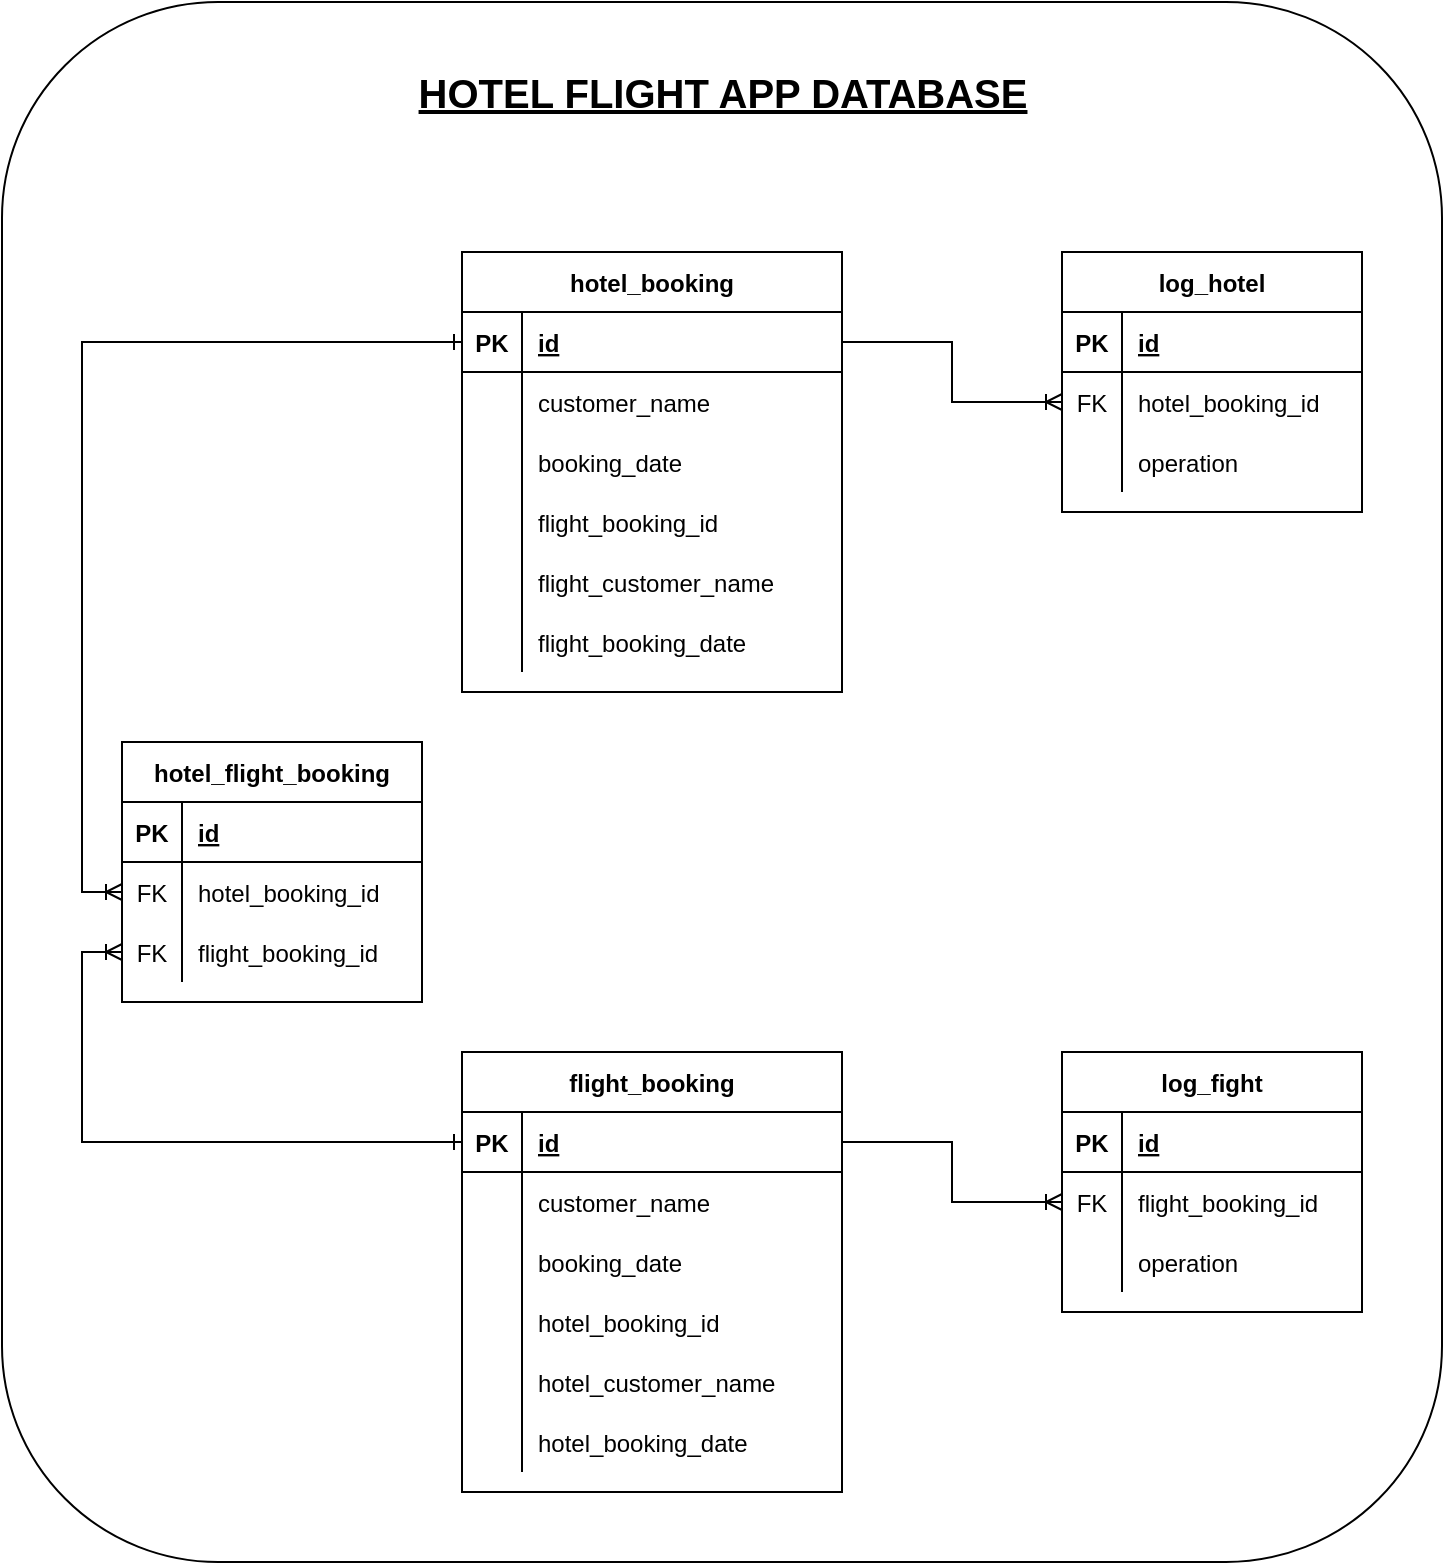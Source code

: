 <mxfile version="21.2.1" type="device">
  <diagram id="R2lEEEUBdFMjLlhIrx00" name="Page-1">
    <mxGraphModel dx="794" dy="848" grid="1" gridSize="10" guides="1" tooltips="1" connect="1" arrows="1" fold="1" page="1" pageScale="1" pageWidth="850" pageHeight="1100" math="0" shadow="0" extFonts="Permanent Marker^https://fonts.googleapis.com/css?family=Permanent+Marker">
      <root>
        <mxCell id="0" />
        <mxCell id="1" parent="0" />
        <mxCell id="snCIVhJTaZTp71PO94so-94" value="" style="rounded=1;whiteSpace=wrap;html=1;" vertex="1" parent="1">
          <mxGeometry x="65" y="70" width="720" height="780" as="geometry" />
        </mxCell>
        <mxCell id="snCIVhJTaZTp71PO94so-22" value="log_fight" style="shape=table;startSize=30;container=1;collapsible=1;childLayout=tableLayout;fixedRows=1;rowLines=0;fontStyle=1;align=center;resizeLast=1;" vertex="1" parent="1">
          <mxGeometry x="595" y="595" width="150" height="130" as="geometry" />
        </mxCell>
        <mxCell id="snCIVhJTaZTp71PO94so-23" value="" style="shape=partialRectangle;collapsible=0;dropTarget=0;pointerEvents=0;fillColor=none;points=[[0,0.5],[1,0.5]];portConstraint=eastwest;top=0;left=0;right=0;bottom=1;" vertex="1" parent="snCIVhJTaZTp71PO94so-22">
          <mxGeometry y="30" width="150" height="30" as="geometry" />
        </mxCell>
        <mxCell id="snCIVhJTaZTp71PO94so-24" value="PK" style="shape=partialRectangle;overflow=hidden;connectable=0;fillColor=none;top=0;left=0;bottom=0;right=0;fontStyle=1;" vertex="1" parent="snCIVhJTaZTp71PO94so-23">
          <mxGeometry width="30" height="30" as="geometry">
            <mxRectangle width="30" height="30" as="alternateBounds" />
          </mxGeometry>
        </mxCell>
        <mxCell id="snCIVhJTaZTp71PO94so-25" value="id" style="shape=partialRectangle;overflow=hidden;connectable=0;fillColor=none;top=0;left=0;bottom=0;right=0;align=left;spacingLeft=6;fontStyle=5;" vertex="1" parent="snCIVhJTaZTp71PO94so-23">
          <mxGeometry x="30" width="120" height="30" as="geometry">
            <mxRectangle width="120" height="30" as="alternateBounds" />
          </mxGeometry>
        </mxCell>
        <mxCell id="snCIVhJTaZTp71PO94so-26" value="" style="shape=partialRectangle;collapsible=0;dropTarget=0;pointerEvents=0;fillColor=none;points=[[0,0.5],[1,0.5]];portConstraint=eastwest;top=0;left=0;right=0;bottom=0;" vertex="1" parent="snCIVhJTaZTp71PO94so-22">
          <mxGeometry y="60" width="150" height="30" as="geometry" />
        </mxCell>
        <mxCell id="snCIVhJTaZTp71PO94so-27" value="FK" style="shape=partialRectangle;overflow=hidden;connectable=0;fillColor=none;top=0;left=0;bottom=0;right=0;" vertex="1" parent="snCIVhJTaZTp71PO94so-26">
          <mxGeometry width="30" height="30" as="geometry">
            <mxRectangle width="30" height="30" as="alternateBounds" />
          </mxGeometry>
        </mxCell>
        <mxCell id="snCIVhJTaZTp71PO94so-28" value="flight_booking_id" style="shape=partialRectangle;overflow=hidden;connectable=0;fillColor=none;top=0;left=0;bottom=0;right=0;align=left;spacingLeft=6;" vertex="1" parent="snCIVhJTaZTp71PO94so-26">
          <mxGeometry x="30" width="120" height="30" as="geometry">
            <mxRectangle width="120" height="30" as="alternateBounds" />
          </mxGeometry>
        </mxCell>
        <mxCell id="snCIVhJTaZTp71PO94so-29" value="" style="shape=partialRectangle;collapsible=0;dropTarget=0;pointerEvents=0;fillColor=none;points=[[0,0.5],[1,0.5]];portConstraint=eastwest;top=0;left=0;right=0;bottom=0;" vertex="1" parent="snCIVhJTaZTp71PO94so-22">
          <mxGeometry y="90" width="150" height="30" as="geometry" />
        </mxCell>
        <mxCell id="snCIVhJTaZTp71PO94so-30" value="" style="shape=partialRectangle;overflow=hidden;connectable=0;fillColor=none;top=0;left=0;bottom=0;right=0;" vertex="1" parent="snCIVhJTaZTp71PO94so-29">
          <mxGeometry width="30" height="30" as="geometry">
            <mxRectangle width="30" height="30" as="alternateBounds" />
          </mxGeometry>
        </mxCell>
        <mxCell id="snCIVhJTaZTp71PO94so-31" value="operation" style="shape=partialRectangle;overflow=hidden;connectable=0;fillColor=none;top=0;left=0;bottom=0;right=0;align=left;spacingLeft=6;" vertex="1" parent="snCIVhJTaZTp71PO94so-29">
          <mxGeometry x="30" width="120" height="30" as="geometry">
            <mxRectangle width="120" height="30" as="alternateBounds" />
          </mxGeometry>
        </mxCell>
        <mxCell id="snCIVhJTaZTp71PO94so-32" value="flight_booking" style="shape=table;startSize=30;container=1;collapsible=1;childLayout=tableLayout;fixedRows=1;rowLines=0;fontStyle=1;align=center;resizeLast=1;" vertex="1" parent="1">
          <mxGeometry x="295" y="595" width="190" height="220" as="geometry" />
        </mxCell>
        <mxCell id="snCIVhJTaZTp71PO94so-33" value="" style="shape=partialRectangle;collapsible=0;dropTarget=0;pointerEvents=0;fillColor=none;points=[[0,0.5],[1,0.5]];portConstraint=eastwest;top=0;left=0;right=0;bottom=1;" vertex="1" parent="snCIVhJTaZTp71PO94so-32">
          <mxGeometry y="30" width="190" height="30" as="geometry" />
        </mxCell>
        <mxCell id="snCIVhJTaZTp71PO94so-34" value="PK" style="shape=partialRectangle;overflow=hidden;connectable=0;fillColor=none;top=0;left=0;bottom=0;right=0;fontStyle=1;" vertex="1" parent="snCIVhJTaZTp71PO94so-33">
          <mxGeometry width="30" height="30" as="geometry">
            <mxRectangle width="30" height="30" as="alternateBounds" />
          </mxGeometry>
        </mxCell>
        <mxCell id="snCIVhJTaZTp71PO94so-35" value="id" style="shape=partialRectangle;overflow=hidden;connectable=0;fillColor=none;top=0;left=0;bottom=0;right=0;align=left;spacingLeft=6;fontStyle=5;" vertex="1" parent="snCIVhJTaZTp71PO94so-33">
          <mxGeometry x="30" width="160" height="30" as="geometry">
            <mxRectangle width="160" height="30" as="alternateBounds" />
          </mxGeometry>
        </mxCell>
        <mxCell id="snCIVhJTaZTp71PO94so-36" value="" style="shape=partialRectangle;collapsible=0;dropTarget=0;pointerEvents=0;fillColor=none;points=[[0,0.5],[1,0.5]];portConstraint=eastwest;top=0;left=0;right=0;bottom=0;" vertex="1" parent="snCIVhJTaZTp71PO94so-32">
          <mxGeometry y="60" width="190" height="30" as="geometry" />
        </mxCell>
        <mxCell id="snCIVhJTaZTp71PO94so-37" value="" style="shape=partialRectangle;overflow=hidden;connectable=0;fillColor=none;top=0;left=0;bottom=0;right=0;" vertex="1" parent="snCIVhJTaZTp71PO94so-36">
          <mxGeometry width="30" height="30" as="geometry">
            <mxRectangle width="30" height="30" as="alternateBounds" />
          </mxGeometry>
        </mxCell>
        <mxCell id="snCIVhJTaZTp71PO94so-38" value="customer_name" style="shape=partialRectangle;overflow=hidden;connectable=0;fillColor=none;top=0;left=0;bottom=0;right=0;align=left;spacingLeft=6;" vertex="1" parent="snCIVhJTaZTp71PO94so-36">
          <mxGeometry x="30" width="160" height="30" as="geometry">
            <mxRectangle width="160" height="30" as="alternateBounds" />
          </mxGeometry>
        </mxCell>
        <mxCell id="snCIVhJTaZTp71PO94so-39" style="shape=partialRectangle;collapsible=0;dropTarget=0;pointerEvents=0;fillColor=none;points=[[0,0.5],[1,0.5]];portConstraint=eastwest;top=0;left=0;right=0;bottom=0;" vertex="1" parent="snCIVhJTaZTp71PO94so-32">
          <mxGeometry y="90" width="190" height="30" as="geometry" />
        </mxCell>
        <mxCell id="snCIVhJTaZTp71PO94so-40" style="shape=partialRectangle;overflow=hidden;connectable=0;fillColor=none;top=0;left=0;bottom=0;right=0;" vertex="1" parent="snCIVhJTaZTp71PO94so-39">
          <mxGeometry width="30" height="30" as="geometry">
            <mxRectangle width="30" height="30" as="alternateBounds" />
          </mxGeometry>
        </mxCell>
        <mxCell id="snCIVhJTaZTp71PO94so-41" value="booking_date" style="shape=partialRectangle;overflow=hidden;connectable=0;fillColor=none;top=0;left=0;bottom=0;right=0;align=left;spacingLeft=6;" vertex="1" parent="snCIVhJTaZTp71PO94so-39">
          <mxGeometry x="30" width="160" height="30" as="geometry">
            <mxRectangle width="160" height="30" as="alternateBounds" />
          </mxGeometry>
        </mxCell>
        <mxCell id="snCIVhJTaZTp71PO94so-42" style="shape=partialRectangle;collapsible=0;dropTarget=0;pointerEvents=0;fillColor=none;points=[[0,0.5],[1,0.5]];portConstraint=eastwest;top=0;left=0;right=0;bottom=0;" vertex="1" parent="snCIVhJTaZTp71PO94so-32">
          <mxGeometry y="120" width="190" height="30" as="geometry" />
        </mxCell>
        <mxCell id="snCIVhJTaZTp71PO94so-43" style="shape=partialRectangle;overflow=hidden;connectable=0;fillColor=none;top=0;left=0;bottom=0;right=0;" vertex="1" parent="snCIVhJTaZTp71PO94so-42">
          <mxGeometry width="30" height="30" as="geometry">
            <mxRectangle width="30" height="30" as="alternateBounds" />
          </mxGeometry>
        </mxCell>
        <mxCell id="snCIVhJTaZTp71PO94so-44" value="hotel_booking_id" style="shape=partialRectangle;overflow=hidden;connectable=0;fillColor=none;top=0;left=0;bottom=0;right=0;align=left;spacingLeft=6;" vertex="1" parent="snCIVhJTaZTp71PO94so-42">
          <mxGeometry x="30" width="160" height="30" as="geometry">
            <mxRectangle width="160" height="30" as="alternateBounds" />
          </mxGeometry>
        </mxCell>
        <mxCell id="snCIVhJTaZTp71PO94so-45" style="shape=partialRectangle;collapsible=0;dropTarget=0;pointerEvents=0;fillColor=none;points=[[0,0.5],[1,0.5]];portConstraint=eastwest;top=0;left=0;right=0;bottom=0;" vertex="1" parent="snCIVhJTaZTp71PO94so-32">
          <mxGeometry y="150" width="190" height="30" as="geometry" />
        </mxCell>
        <mxCell id="snCIVhJTaZTp71PO94so-46" style="shape=partialRectangle;overflow=hidden;connectable=0;fillColor=none;top=0;left=0;bottom=0;right=0;" vertex="1" parent="snCIVhJTaZTp71PO94so-45">
          <mxGeometry width="30" height="30" as="geometry">
            <mxRectangle width="30" height="30" as="alternateBounds" />
          </mxGeometry>
        </mxCell>
        <mxCell id="snCIVhJTaZTp71PO94so-47" value="hotel_customer_name" style="shape=partialRectangle;overflow=hidden;connectable=0;fillColor=none;top=0;left=0;bottom=0;right=0;align=left;spacingLeft=6;" vertex="1" parent="snCIVhJTaZTp71PO94so-45">
          <mxGeometry x="30" width="160" height="30" as="geometry">
            <mxRectangle width="160" height="30" as="alternateBounds" />
          </mxGeometry>
        </mxCell>
        <mxCell id="snCIVhJTaZTp71PO94so-48" style="shape=partialRectangle;collapsible=0;dropTarget=0;pointerEvents=0;fillColor=none;points=[[0,0.5],[1,0.5]];portConstraint=eastwest;top=0;left=0;right=0;bottom=0;" vertex="1" parent="snCIVhJTaZTp71PO94so-32">
          <mxGeometry y="180" width="190" height="30" as="geometry" />
        </mxCell>
        <mxCell id="snCIVhJTaZTp71PO94so-49" value="" style="shape=partialRectangle;overflow=hidden;connectable=0;fillColor=none;top=0;left=0;bottom=0;right=0;" vertex="1" parent="snCIVhJTaZTp71PO94so-48">
          <mxGeometry width="30" height="30" as="geometry">
            <mxRectangle width="30" height="30" as="alternateBounds" />
          </mxGeometry>
        </mxCell>
        <mxCell id="snCIVhJTaZTp71PO94so-50" value="hotel_booking_date" style="shape=partialRectangle;overflow=hidden;connectable=0;fillColor=none;top=0;left=0;bottom=0;right=0;align=left;spacingLeft=6;" vertex="1" parent="snCIVhJTaZTp71PO94so-48">
          <mxGeometry x="30" width="160" height="30" as="geometry">
            <mxRectangle width="160" height="30" as="alternateBounds" />
          </mxGeometry>
        </mxCell>
        <mxCell id="snCIVhJTaZTp71PO94so-51" style="edgeStyle=orthogonalEdgeStyle;rounded=0;orthogonalLoop=1;jettySize=auto;html=1;entryX=0;entryY=0.5;entryDx=0;entryDy=0;endArrow=ERoneToMany;endFill=0;" edge="1" parent="1" source="snCIVhJTaZTp71PO94so-33" target="snCIVhJTaZTp71PO94so-26">
          <mxGeometry relative="1" as="geometry" />
        </mxCell>
        <mxCell id="snCIVhJTaZTp71PO94so-52" value="log_hotel" style="shape=table;startSize=30;container=1;collapsible=1;childLayout=tableLayout;fixedRows=1;rowLines=0;fontStyle=1;align=center;resizeLast=1;" vertex="1" parent="1">
          <mxGeometry x="595" y="195" width="150" height="130" as="geometry" />
        </mxCell>
        <mxCell id="snCIVhJTaZTp71PO94so-53" value="" style="shape=partialRectangle;collapsible=0;dropTarget=0;pointerEvents=0;fillColor=none;points=[[0,0.5],[1,0.5]];portConstraint=eastwest;top=0;left=0;right=0;bottom=1;" vertex="1" parent="snCIVhJTaZTp71PO94so-52">
          <mxGeometry y="30" width="150" height="30" as="geometry" />
        </mxCell>
        <mxCell id="snCIVhJTaZTp71PO94so-54" value="PK" style="shape=partialRectangle;overflow=hidden;connectable=0;fillColor=none;top=0;left=0;bottom=0;right=0;fontStyle=1;" vertex="1" parent="snCIVhJTaZTp71PO94so-53">
          <mxGeometry width="30" height="30" as="geometry">
            <mxRectangle width="30" height="30" as="alternateBounds" />
          </mxGeometry>
        </mxCell>
        <mxCell id="snCIVhJTaZTp71PO94so-55" value="id" style="shape=partialRectangle;overflow=hidden;connectable=0;fillColor=none;top=0;left=0;bottom=0;right=0;align=left;spacingLeft=6;fontStyle=5;" vertex="1" parent="snCIVhJTaZTp71PO94so-53">
          <mxGeometry x="30" width="120" height="30" as="geometry">
            <mxRectangle width="120" height="30" as="alternateBounds" />
          </mxGeometry>
        </mxCell>
        <mxCell id="snCIVhJTaZTp71PO94so-56" value="" style="shape=partialRectangle;collapsible=0;dropTarget=0;pointerEvents=0;fillColor=none;points=[[0,0.5],[1,0.5]];portConstraint=eastwest;top=0;left=0;right=0;bottom=0;" vertex="1" parent="snCIVhJTaZTp71PO94so-52">
          <mxGeometry y="60" width="150" height="30" as="geometry" />
        </mxCell>
        <mxCell id="snCIVhJTaZTp71PO94so-57" value="FK" style="shape=partialRectangle;overflow=hidden;connectable=0;fillColor=none;top=0;left=0;bottom=0;right=0;" vertex="1" parent="snCIVhJTaZTp71PO94so-56">
          <mxGeometry width="30" height="30" as="geometry">
            <mxRectangle width="30" height="30" as="alternateBounds" />
          </mxGeometry>
        </mxCell>
        <mxCell id="snCIVhJTaZTp71PO94so-58" value="hotel_booking_id" style="shape=partialRectangle;overflow=hidden;connectable=0;fillColor=none;top=0;left=0;bottom=0;right=0;align=left;spacingLeft=6;" vertex="1" parent="snCIVhJTaZTp71PO94so-56">
          <mxGeometry x="30" width="120" height="30" as="geometry">
            <mxRectangle width="120" height="30" as="alternateBounds" />
          </mxGeometry>
        </mxCell>
        <mxCell id="snCIVhJTaZTp71PO94so-59" value="" style="shape=partialRectangle;collapsible=0;dropTarget=0;pointerEvents=0;fillColor=none;points=[[0,0.5],[1,0.5]];portConstraint=eastwest;top=0;left=0;right=0;bottom=0;" vertex="1" parent="snCIVhJTaZTp71PO94so-52">
          <mxGeometry y="90" width="150" height="30" as="geometry" />
        </mxCell>
        <mxCell id="snCIVhJTaZTp71PO94so-60" value="" style="shape=partialRectangle;overflow=hidden;connectable=0;fillColor=none;top=0;left=0;bottom=0;right=0;" vertex="1" parent="snCIVhJTaZTp71PO94so-59">
          <mxGeometry width="30" height="30" as="geometry">
            <mxRectangle width="30" height="30" as="alternateBounds" />
          </mxGeometry>
        </mxCell>
        <mxCell id="snCIVhJTaZTp71PO94so-61" value="operation" style="shape=partialRectangle;overflow=hidden;connectable=0;fillColor=none;top=0;left=0;bottom=0;right=0;align=left;spacingLeft=6;" vertex="1" parent="snCIVhJTaZTp71PO94so-59">
          <mxGeometry x="30" width="120" height="30" as="geometry">
            <mxRectangle width="120" height="30" as="alternateBounds" />
          </mxGeometry>
        </mxCell>
        <mxCell id="snCIVhJTaZTp71PO94so-62" value="hotel_booking" style="shape=table;startSize=30;container=1;collapsible=1;childLayout=tableLayout;fixedRows=1;rowLines=0;fontStyle=1;align=center;resizeLast=1;" vertex="1" parent="1">
          <mxGeometry x="295" y="195" width="190" height="220" as="geometry" />
        </mxCell>
        <mxCell id="snCIVhJTaZTp71PO94so-63" value="" style="shape=partialRectangle;collapsible=0;dropTarget=0;pointerEvents=0;fillColor=none;points=[[0,0.5],[1,0.5]];portConstraint=eastwest;top=0;left=0;right=0;bottom=1;" vertex="1" parent="snCIVhJTaZTp71PO94so-62">
          <mxGeometry y="30" width="190" height="30" as="geometry" />
        </mxCell>
        <mxCell id="snCIVhJTaZTp71PO94so-64" value="PK" style="shape=partialRectangle;overflow=hidden;connectable=0;fillColor=none;top=0;left=0;bottom=0;right=0;fontStyle=1;" vertex="1" parent="snCIVhJTaZTp71PO94so-63">
          <mxGeometry width="30" height="30" as="geometry">
            <mxRectangle width="30" height="30" as="alternateBounds" />
          </mxGeometry>
        </mxCell>
        <mxCell id="snCIVhJTaZTp71PO94so-65" value="id" style="shape=partialRectangle;overflow=hidden;connectable=0;fillColor=none;top=0;left=0;bottom=0;right=0;align=left;spacingLeft=6;fontStyle=5;" vertex="1" parent="snCIVhJTaZTp71PO94so-63">
          <mxGeometry x="30" width="160" height="30" as="geometry">
            <mxRectangle width="160" height="30" as="alternateBounds" />
          </mxGeometry>
        </mxCell>
        <mxCell id="snCIVhJTaZTp71PO94so-66" value="" style="shape=partialRectangle;collapsible=0;dropTarget=0;pointerEvents=0;fillColor=none;points=[[0,0.5],[1,0.5]];portConstraint=eastwest;top=0;left=0;right=0;bottom=0;" vertex="1" parent="snCIVhJTaZTp71PO94so-62">
          <mxGeometry y="60" width="190" height="30" as="geometry" />
        </mxCell>
        <mxCell id="snCIVhJTaZTp71PO94so-67" value="" style="shape=partialRectangle;overflow=hidden;connectable=0;fillColor=none;top=0;left=0;bottom=0;right=0;" vertex="1" parent="snCIVhJTaZTp71PO94so-66">
          <mxGeometry width="30" height="30" as="geometry">
            <mxRectangle width="30" height="30" as="alternateBounds" />
          </mxGeometry>
        </mxCell>
        <mxCell id="snCIVhJTaZTp71PO94so-68" value="customer_name" style="shape=partialRectangle;overflow=hidden;connectable=0;fillColor=none;top=0;left=0;bottom=0;right=0;align=left;spacingLeft=6;" vertex="1" parent="snCIVhJTaZTp71PO94so-66">
          <mxGeometry x="30" width="160" height="30" as="geometry">
            <mxRectangle width="160" height="30" as="alternateBounds" />
          </mxGeometry>
        </mxCell>
        <mxCell id="snCIVhJTaZTp71PO94so-69" style="shape=partialRectangle;collapsible=0;dropTarget=0;pointerEvents=0;fillColor=none;points=[[0,0.5],[1,0.5]];portConstraint=eastwest;top=0;left=0;right=0;bottom=0;" vertex="1" parent="snCIVhJTaZTp71PO94so-62">
          <mxGeometry y="90" width="190" height="30" as="geometry" />
        </mxCell>
        <mxCell id="snCIVhJTaZTp71PO94so-70" style="shape=partialRectangle;overflow=hidden;connectable=0;fillColor=none;top=0;left=0;bottom=0;right=0;" vertex="1" parent="snCIVhJTaZTp71PO94so-69">
          <mxGeometry width="30" height="30" as="geometry">
            <mxRectangle width="30" height="30" as="alternateBounds" />
          </mxGeometry>
        </mxCell>
        <mxCell id="snCIVhJTaZTp71PO94so-71" value="booking_date" style="shape=partialRectangle;overflow=hidden;connectable=0;fillColor=none;top=0;left=0;bottom=0;right=0;align=left;spacingLeft=6;" vertex="1" parent="snCIVhJTaZTp71PO94so-69">
          <mxGeometry x="30" width="160" height="30" as="geometry">
            <mxRectangle width="160" height="30" as="alternateBounds" />
          </mxGeometry>
        </mxCell>
        <mxCell id="snCIVhJTaZTp71PO94so-72" style="shape=partialRectangle;collapsible=0;dropTarget=0;pointerEvents=0;fillColor=none;points=[[0,0.5],[1,0.5]];portConstraint=eastwest;top=0;left=0;right=0;bottom=0;" vertex="1" parent="snCIVhJTaZTp71PO94so-62">
          <mxGeometry y="120" width="190" height="30" as="geometry" />
        </mxCell>
        <mxCell id="snCIVhJTaZTp71PO94so-73" style="shape=partialRectangle;overflow=hidden;connectable=0;fillColor=none;top=0;left=0;bottom=0;right=0;" vertex="1" parent="snCIVhJTaZTp71PO94so-72">
          <mxGeometry width="30" height="30" as="geometry">
            <mxRectangle width="30" height="30" as="alternateBounds" />
          </mxGeometry>
        </mxCell>
        <mxCell id="snCIVhJTaZTp71PO94so-74" value="flight_booking_id" style="shape=partialRectangle;overflow=hidden;connectable=0;fillColor=none;top=0;left=0;bottom=0;right=0;align=left;spacingLeft=6;" vertex="1" parent="snCIVhJTaZTp71PO94so-72">
          <mxGeometry x="30" width="160" height="30" as="geometry">
            <mxRectangle width="160" height="30" as="alternateBounds" />
          </mxGeometry>
        </mxCell>
        <mxCell id="snCIVhJTaZTp71PO94so-75" style="shape=partialRectangle;collapsible=0;dropTarget=0;pointerEvents=0;fillColor=none;points=[[0,0.5],[1,0.5]];portConstraint=eastwest;top=0;left=0;right=0;bottom=0;" vertex="1" parent="snCIVhJTaZTp71PO94so-62">
          <mxGeometry y="150" width="190" height="30" as="geometry" />
        </mxCell>
        <mxCell id="snCIVhJTaZTp71PO94so-76" style="shape=partialRectangle;overflow=hidden;connectable=0;fillColor=none;top=0;left=0;bottom=0;right=0;" vertex="1" parent="snCIVhJTaZTp71PO94so-75">
          <mxGeometry width="30" height="30" as="geometry">
            <mxRectangle width="30" height="30" as="alternateBounds" />
          </mxGeometry>
        </mxCell>
        <mxCell id="snCIVhJTaZTp71PO94so-77" value="flight_customer_name" style="shape=partialRectangle;overflow=hidden;connectable=0;fillColor=none;top=0;left=0;bottom=0;right=0;align=left;spacingLeft=6;" vertex="1" parent="snCIVhJTaZTp71PO94so-75">
          <mxGeometry x="30" width="160" height="30" as="geometry">
            <mxRectangle width="160" height="30" as="alternateBounds" />
          </mxGeometry>
        </mxCell>
        <mxCell id="snCIVhJTaZTp71PO94so-78" style="shape=partialRectangle;collapsible=0;dropTarget=0;pointerEvents=0;fillColor=none;points=[[0,0.5],[1,0.5]];portConstraint=eastwest;top=0;left=0;right=0;bottom=0;" vertex="1" parent="snCIVhJTaZTp71PO94so-62">
          <mxGeometry y="180" width="190" height="30" as="geometry" />
        </mxCell>
        <mxCell id="snCIVhJTaZTp71PO94so-79" value="" style="shape=partialRectangle;overflow=hidden;connectable=0;fillColor=none;top=0;left=0;bottom=0;right=0;" vertex="1" parent="snCIVhJTaZTp71PO94so-78">
          <mxGeometry width="30" height="30" as="geometry">
            <mxRectangle width="30" height="30" as="alternateBounds" />
          </mxGeometry>
        </mxCell>
        <mxCell id="snCIVhJTaZTp71PO94so-80" value="flight_booking_date" style="shape=partialRectangle;overflow=hidden;connectable=0;fillColor=none;top=0;left=0;bottom=0;right=0;align=left;spacingLeft=6;" vertex="1" parent="snCIVhJTaZTp71PO94so-78">
          <mxGeometry x="30" width="160" height="30" as="geometry">
            <mxRectangle width="160" height="30" as="alternateBounds" />
          </mxGeometry>
        </mxCell>
        <mxCell id="snCIVhJTaZTp71PO94so-81" style="edgeStyle=orthogonalEdgeStyle;rounded=0;orthogonalLoop=1;jettySize=auto;html=1;entryX=0;entryY=0.5;entryDx=0;entryDy=0;endArrow=ERoneToMany;endFill=0;" edge="1" parent="1" source="snCIVhJTaZTp71PO94so-63" target="snCIVhJTaZTp71PO94so-56">
          <mxGeometry relative="1" as="geometry" />
        </mxCell>
        <mxCell id="snCIVhJTaZTp71PO94so-82" value="hotel_flight_booking" style="shape=table;startSize=30;container=1;collapsible=1;childLayout=tableLayout;fixedRows=1;rowLines=0;fontStyle=1;align=center;resizeLast=1;" vertex="1" parent="1">
          <mxGeometry x="125" y="440" width="150" height="130" as="geometry" />
        </mxCell>
        <mxCell id="snCIVhJTaZTp71PO94so-83" value="" style="shape=partialRectangle;collapsible=0;dropTarget=0;pointerEvents=0;fillColor=none;points=[[0,0.5],[1,0.5]];portConstraint=eastwest;top=0;left=0;right=0;bottom=1;" vertex="1" parent="snCIVhJTaZTp71PO94so-82">
          <mxGeometry y="30" width="150" height="30" as="geometry" />
        </mxCell>
        <mxCell id="snCIVhJTaZTp71PO94so-84" value="PK" style="shape=partialRectangle;overflow=hidden;connectable=0;fillColor=none;top=0;left=0;bottom=0;right=0;fontStyle=1;" vertex="1" parent="snCIVhJTaZTp71PO94so-83">
          <mxGeometry width="30" height="30" as="geometry">
            <mxRectangle width="30" height="30" as="alternateBounds" />
          </mxGeometry>
        </mxCell>
        <mxCell id="snCIVhJTaZTp71PO94so-85" value="id" style="shape=partialRectangle;overflow=hidden;connectable=0;fillColor=none;top=0;left=0;bottom=0;right=0;align=left;spacingLeft=6;fontStyle=5;" vertex="1" parent="snCIVhJTaZTp71PO94so-83">
          <mxGeometry x="30" width="120" height="30" as="geometry">
            <mxRectangle width="120" height="30" as="alternateBounds" />
          </mxGeometry>
        </mxCell>
        <mxCell id="snCIVhJTaZTp71PO94so-86" value="" style="shape=partialRectangle;collapsible=0;dropTarget=0;pointerEvents=0;fillColor=none;points=[[0,0.5],[1,0.5]];portConstraint=eastwest;top=0;left=0;right=0;bottom=0;" vertex="1" parent="snCIVhJTaZTp71PO94so-82">
          <mxGeometry y="60" width="150" height="30" as="geometry" />
        </mxCell>
        <mxCell id="snCIVhJTaZTp71PO94so-87" value="FK" style="shape=partialRectangle;overflow=hidden;connectable=0;fillColor=none;top=0;left=0;bottom=0;right=0;" vertex="1" parent="snCIVhJTaZTp71PO94so-86">
          <mxGeometry width="30" height="30" as="geometry">
            <mxRectangle width="30" height="30" as="alternateBounds" />
          </mxGeometry>
        </mxCell>
        <mxCell id="snCIVhJTaZTp71PO94so-88" value="hotel_booking_id" style="shape=partialRectangle;overflow=hidden;connectable=0;fillColor=none;top=0;left=0;bottom=0;right=0;align=left;spacingLeft=6;" vertex="1" parent="snCIVhJTaZTp71PO94so-86">
          <mxGeometry x="30" width="120" height="30" as="geometry">
            <mxRectangle width="120" height="30" as="alternateBounds" />
          </mxGeometry>
        </mxCell>
        <mxCell id="snCIVhJTaZTp71PO94so-89" value="" style="shape=partialRectangle;collapsible=0;dropTarget=0;pointerEvents=0;fillColor=none;points=[[0,0.5],[1,0.5]];portConstraint=eastwest;top=0;left=0;right=0;bottom=0;" vertex="1" parent="snCIVhJTaZTp71PO94so-82">
          <mxGeometry y="90" width="150" height="30" as="geometry" />
        </mxCell>
        <mxCell id="snCIVhJTaZTp71PO94so-90" value="FK" style="shape=partialRectangle;overflow=hidden;connectable=0;fillColor=none;top=0;left=0;bottom=0;right=0;" vertex="1" parent="snCIVhJTaZTp71PO94so-89">
          <mxGeometry width="30" height="30" as="geometry">
            <mxRectangle width="30" height="30" as="alternateBounds" />
          </mxGeometry>
        </mxCell>
        <mxCell id="snCIVhJTaZTp71PO94so-91" value="flight_booking_id" style="shape=partialRectangle;overflow=hidden;connectable=0;fillColor=none;top=0;left=0;bottom=0;right=0;align=left;spacingLeft=6;" vertex="1" parent="snCIVhJTaZTp71PO94so-89">
          <mxGeometry x="30" width="120" height="30" as="geometry">
            <mxRectangle width="120" height="30" as="alternateBounds" />
          </mxGeometry>
        </mxCell>
        <mxCell id="snCIVhJTaZTp71PO94so-92" style="edgeStyle=orthogonalEdgeStyle;rounded=0;orthogonalLoop=1;jettySize=auto;html=1;exitX=0;exitY=0.5;exitDx=0;exitDy=0;entryX=0;entryY=0.5;entryDx=0;entryDy=0;endArrow=ERone;endFill=0;startArrow=ERoneToMany;startFill=0;" edge="1" parent="1" source="snCIVhJTaZTp71PO94so-89" target="snCIVhJTaZTp71PO94so-33">
          <mxGeometry relative="1" as="geometry" />
        </mxCell>
        <mxCell id="snCIVhJTaZTp71PO94so-93" style="edgeStyle=orthogonalEdgeStyle;rounded=0;orthogonalLoop=1;jettySize=auto;html=1;exitX=0;exitY=0.5;exitDx=0;exitDy=0;entryX=0;entryY=0.5;entryDx=0;entryDy=0;endArrow=ERone;endFill=0;startArrow=ERoneToMany;startFill=0;" edge="1" parent="1" source="snCIVhJTaZTp71PO94so-86" target="snCIVhJTaZTp71PO94so-63">
          <mxGeometry relative="1" as="geometry" />
        </mxCell>
        <mxCell id="snCIVhJTaZTp71PO94so-95" value="HOTEL FLIGHT APP DATABASE" style="text;html=1;align=center;verticalAlign=middle;resizable=0;points=[];autosize=1;strokeColor=none;fillColor=none;fontSize=20;fontStyle=5" vertex="1" parent="1">
          <mxGeometry x="260" y="95" width="330" height="40" as="geometry" />
        </mxCell>
      </root>
    </mxGraphModel>
  </diagram>
</mxfile>
